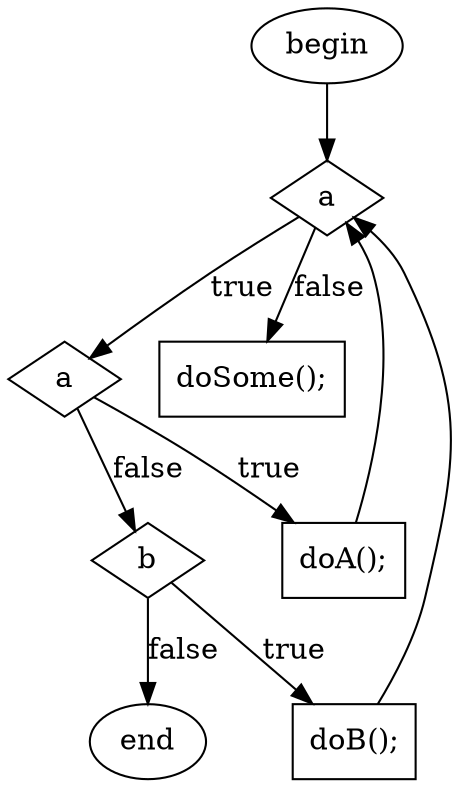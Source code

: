 digraph G{
F0T0[ shape=ellipse, label="begin", style="filled", fillcolor="white"]
F40T116[ shape=diamond, label="a", style="filled", fillcolor="white"]
F52T114[ shape=diamond, label="a", style="filled", fillcolor="white"]
F63T68[ shape=box, label="doA();", style="filled", fillcolor="white"]
F77T114TelseIf[ shape=diamond, label="b", style="filled", fillcolor="white"]
F88T93[ shape=box, label="doB();", style="filled", fillcolor="white"]
F106T112[ shape=ellipse, label="end", style="filled", fillcolor="white"]
F118T126[ shape=box, label="doSome();", style="filled", fillcolor="white"]
F0T0 -> F40T116
F40T116 -> F52T114[label="true"]
F52T114 -> F63T68[label="true"]
F52T114 -> F77T114TelseIf[label="false"]
F77T114TelseIf -> F88T93[label="true"]
F77T114TelseIf -> F106T112[label="false"]
F63T68 -> F40T116
F88T93 -> F40T116
F40T116 -> F118T126[label="false"]
}
